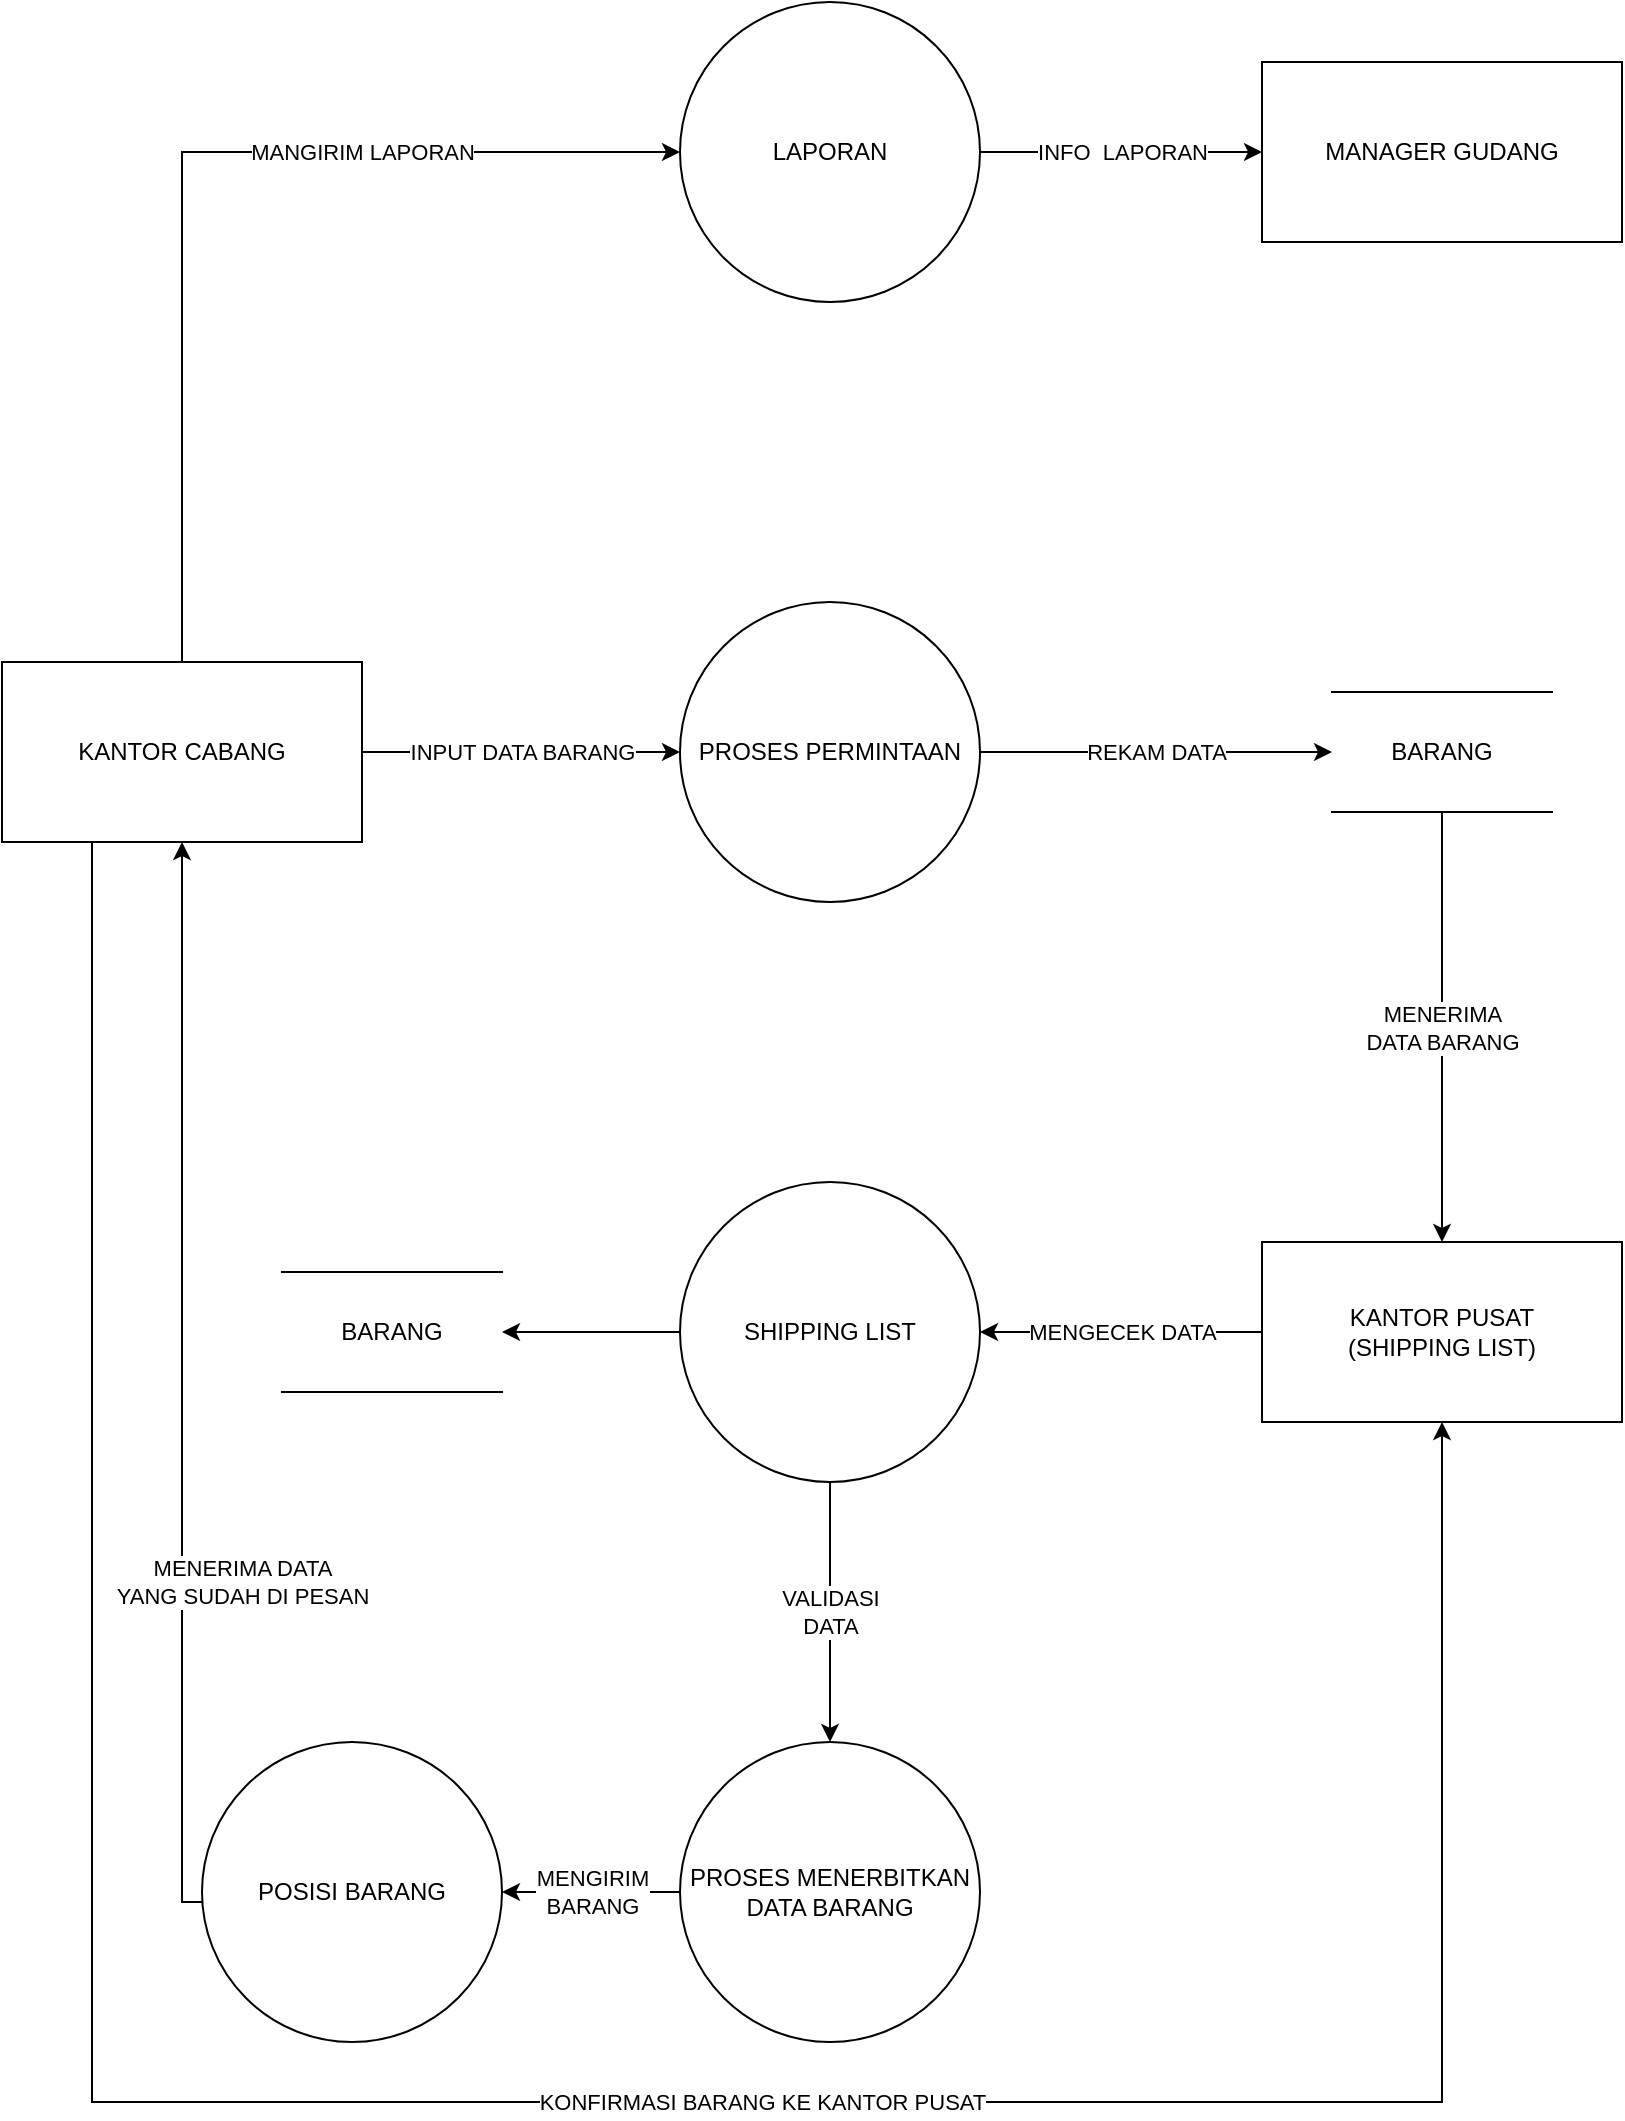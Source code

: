 <mxfile version="21.3.7" type="github">
  <diagram name="Page-1" id="4861193q9hKjq4iFLJst">
    <mxGraphModel dx="1354" dy="782" grid="1" gridSize="10" guides="1" tooltips="1" connect="1" arrows="1" fold="1" page="1" pageScale="1" pageWidth="827" pageHeight="1169" math="0" shadow="0">
      <root>
        <mxCell id="0" />
        <mxCell id="1" parent="0" />
        <mxCell id="t3pGyBYnJ5Gpmj1tZl_u-14" value="INFO&amp;nbsp; LAPORAN" style="edgeStyle=orthogonalEdgeStyle;rounded=0;orthogonalLoop=1;jettySize=auto;html=1;exitX=1;exitY=0.5;exitDx=0;exitDy=0;entryX=0;entryY=0.5;entryDx=0;entryDy=0;" edge="1" parent="1" source="t3pGyBYnJ5Gpmj1tZl_u-1" target="t3pGyBYnJ5Gpmj1tZl_u-6">
          <mxGeometry relative="1" as="geometry" />
        </mxCell>
        <mxCell id="t3pGyBYnJ5Gpmj1tZl_u-1" value="LAPORAN" style="ellipse;whiteSpace=wrap;html=1;aspect=fixed;" vertex="1" parent="1">
          <mxGeometry x="339" y="60" width="150" height="150" as="geometry" />
        </mxCell>
        <mxCell id="t3pGyBYnJ5Gpmj1tZl_u-16" value="REKAM DATA" style="edgeStyle=orthogonalEdgeStyle;rounded=0;orthogonalLoop=1;jettySize=auto;html=1;exitX=1;exitY=0.5;exitDx=0;exitDy=0;entryX=0;entryY=0.5;entryDx=0;entryDy=0;" edge="1" parent="1" source="t3pGyBYnJ5Gpmj1tZl_u-2" target="t3pGyBYnJ5Gpmj1tZl_u-10">
          <mxGeometry relative="1" as="geometry" />
        </mxCell>
        <mxCell id="t3pGyBYnJ5Gpmj1tZl_u-2" value="PROSES PERMINTAAN" style="ellipse;whiteSpace=wrap;html=1;aspect=fixed;" vertex="1" parent="1">
          <mxGeometry x="339" y="360" width="150" height="150" as="geometry" />
        </mxCell>
        <mxCell id="t3pGyBYnJ5Gpmj1tZl_u-22" style="edgeStyle=orthogonalEdgeStyle;rounded=0;orthogonalLoop=1;jettySize=auto;html=1;exitX=0;exitY=0.5;exitDx=0;exitDy=0;entryX=1;entryY=0.5;entryDx=0;entryDy=0;" edge="1" parent="1" source="t3pGyBYnJ5Gpmj1tZl_u-3" target="t3pGyBYnJ5Gpmj1tZl_u-9">
          <mxGeometry relative="1" as="geometry" />
        </mxCell>
        <mxCell id="t3pGyBYnJ5Gpmj1tZl_u-23" value="&lt;div&gt;VALIDASI&lt;/div&gt;&lt;div&gt;DATA&lt;br&gt;&lt;/div&gt;" style="edgeStyle=orthogonalEdgeStyle;rounded=0;orthogonalLoop=1;jettySize=auto;html=1;entryX=0.5;entryY=0;entryDx=0;entryDy=0;" edge="1" parent="1" source="t3pGyBYnJ5Gpmj1tZl_u-3" target="t3pGyBYnJ5Gpmj1tZl_u-4">
          <mxGeometry relative="1" as="geometry" />
        </mxCell>
        <mxCell id="t3pGyBYnJ5Gpmj1tZl_u-3" value="SHIPPING LIST" style="ellipse;whiteSpace=wrap;html=1;aspect=fixed;" vertex="1" parent="1">
          <mxGeometry x="339" y="650" width="150" height="150" as="geometry" />
        </mxCell>
        <mxCell id="t3pGyBYnJ5Gpmj1tZl_u-11" value="&lt;div&gt;MENGIRIM&lt;/div&gt;&lt;div&gt;BARANG&lt;br&gt;&lt;/div&gt;" style="edgeStyle=orthogonalEdgeStyle;rounded=0;orthogonalLoop=1;jettySize=auto;html=1;exitX=0;exitY=0.5;exitDx=0;exitDy=0;entryX=1;entryY=0.5;entryDx=0;entryDy=0;" edge="1" parent="1" source="t3pGyBYnJ5Gpmj1tZl_u-4" target="t3pGyBYnJ5Gpmj1tZl_u-5">
          <mxGeometry relative="1" as="geometry" />
        </mxCell>
        <mxCell id="t3pGyBYnJ5Gpmj1tZl_u-4" value="PROSES MENERBITKAN DATA BARANG" style="ellipse;whiteSpace=wrap;html=1;aspect=fixed;" vertex="1" parent="1">
          <mxGeometry x="339" y="930" width="150" height="150" as="geometry" />
        </mxCell>
        <mxCell id="t3pGyBYnJ5Gpmj1tZl_u-12" value="&lt;div&gt;MENERIMA DATA&lt;/div&gt;&lt;div&gt;YANG SUDAH DI PESAN&lt;br&gt;&lt;/div&gt;" style="edgeStyle=orthogonalEdgeStyle;rounded=0;orthogonalLoop=1;jettySize=auto;html=1;exitX=0.5;exitY=0;exitDx=0;exitDy=0;entryX=0.5;entryY=1;entryDx=0;entryDy=0;" edge="1" parent="1" source="t3pGyBYnJ5Gpmj1tZl_u-5" target="t3pGyBYnJ5Gpmj1tZl_u-8">
          <mxGeometry x="-0.065" y="-30" relative="1" as="geometry">
            <Array as="points">
              <mxPoint x="175" y="1010" />
              <mxPoint x="90" y="1010" />
            </Array>
            <mxPoint as="offset" />
          </mxGeometry>
        </mxCell>
        <mxCell id="t3pGyBYnJ5Gpmj1tZl_u-5" value="POSISI BARANG" style="ellipse;whiteSpace=wrap;html=1;aspect=fixed;" vertex="1" parent="1">
          <mxGeometry x="100" y="930" width="150" height="150" as="geometry" />
        </mxCell>
        <mxCell id="t3pGyBYnJ5Gpmj1tZl_u-6" value="MANAGER GUDANG" style="rounded=0;whiteSpace=wrap;html=1;" vertex="1" parent="1">
          <mxGeometry x="630" y="90" width="180" height="90" as="geometry" />
        </mxCell>
        <mxCell id="t3pGyBYnJ5Gpmj1tZl_u-21" value="MENGECEK DATA" style="edgeStyle=orthogonalEdgeStyle;rounded=0;orthogonalLoop=1;jettySize=auto;html=1;exitX=0;exitY=0.5;exitDx=0;exitDy=0;entryX=1;entryY=0.5;entryDx=0;entryDy=0;" edge="1" parent="1" source="t3pGyBYnJ5Gpmj1tZl_u-7" target="t3pGyBYnJ5Gpmj1tZl_u-3">
          <mxGeometry relative="1" as="geometry" />
        </mxCell>
        <mxCell id="t3pGyBYnJ5Gpmj1tZl_u-7" value="&lt;div&gt;KANTOR PUSAT&lt;/div&gt;&lt;div&gt;(SHIPPING LIST)&lt;br&gt;&lt;/div&gt;" style="rounded=0;whiteSpace=wrap;html=1;" vertex="1" parent="1">
          <mxGeometry x="630" y="680" width="180" height="90" as="geometry" />
        </mxCell>
        <mxCell id="t3pGyBYnJ5Gpmj1tZl_u-13" value="MANGIRIM LAPORAN" style="edgeStyle=orthogonalEdgeStyle;rounded=0;orthogonalLoop=1;jettySize=auto;html=1;entryX=0;entryY=0.5;entryDx=0;entryDy=0;exitX=0.5;exitY=0;exitDx=0;exitDy=0;" edge="1" parent="1" source="t3pGyBYnJ5Gpmj1tZl_u-8" target="t3pGyBYnJ5Gpmj1tZl_u-1">
          <mxGeometry x="0.369" relative="1" as="geometry">
            <mxPoint as="offset" />
          </mxGeometry>
        </mxCell>
        <mxCell id="t3pGyBYnJ5Gpmj1tZl_u-15" value="INPUT DATA BARANG" style="edgeStyle=orthogonalEdgeStyle;rounded=0;orthogonalLoop=1;jettySize=auto;html=1;exitX=1;exitY=0.5;exitDx=0;exitDy=0;entryX=0;entryY=0.5;entryDx=0;entryDy=0;" edge="1" parent="1" source="t3pGyBYnJ5Gpmj1tZl_u-8" target="t3pGyBYnJ5Gpmj1tZl_u-2">
          <mxGeometry relative="1" as="geometry" />
        </mxCell>
        <mxCell id="t3pGyBYnJ5Gpmj1tZl_u-20" value="KONFIRMASI BARANG KE KANTOR PUSAT" style="edgeStyle=orthogonalEdgeStyle;rounded=0;orthogonalLoop=1;jettySize=auto;html=1;exitX=0.25;exitY=1;exitDx=0;exitDy=0;entryX=0.5;entryY=1;entryDx=0;entryDy=0;" edge="1" parent="1">
          <mxGeometry x="0.173" relative="1" as="geometry">
            <mxPoint x="45" y="480" as="sourcePoint" />
            <mxPoint x="720" y="770" as="targetPoint" />
            <Array as="points">
              <mxPoint x="45" y="1110" />
              <mxPoint x="720" y="1110" />
            </Array>
            <mxPoint as="offset" />
          </mxGeometry>
        </mxCell>
        <mxCell id="t3pGyBYnJ5Gpmj1tZl_u-8" value="KANTOR CABANG" style="rounded=0;whiteSpace=wrap;html=1;" vertex="1" parent="1">
          <mxGeometry y="390" width="180" height="90" as="geometry" />
        </mxCell>
        <mxCell id="t3pGyBYnJ5Gpmj1tZl_u-9" value="BARANG" style="shape=partialRectangle;whiteSpace=wrap;html=1;left=0;right=0;fillColor=none;" vertex="1" parent="1">
          <mxGeometry x="140" y="695" width="110" height="60" as="geometry" />
        </mxCell>
        <mxCell id="t3pGyBYnJ5Gpmj1tZl_u-17" value="&lt;div&gt;MENERIMA &lt;br&gt;&lt;/div&gt;&lt;div&gt;DATA BARANG&lt;/div&gt;" style="edgeStyle=orthogonalEdgeStyle;rounded=0;orthogonalLoop=1;jettySize=auto;html=1;exitX=0.5;exitY=1;exitDx=0;exitDy=0;entryX=0.5;entryY=0;entryDx=0;entryDy=0;" edge="1" parent="1" source="t3pGyBYnJ5Gpmj1tZl_u-10" target="t3pGyBYnJ5Gpmj1tZl_u-7">
          <mxGeometry relative="1" as="geometry" />
        </mxCell>
        <mxCell id="t3pGyBYnJ5Gpmj1tZl_u-10" value="BARANG" style="shape=partialRectangle;whiteSpace=wrap;html=1;left=0;right=0;fillColor=none;" vertex="1" parent="1">
          <mxGeometry x="665" y="405" width="110" height="60" as="geometry" />
        </mxCell>
      </root>
    </mxGraphModel>
  </diagram>
</mxfile>
